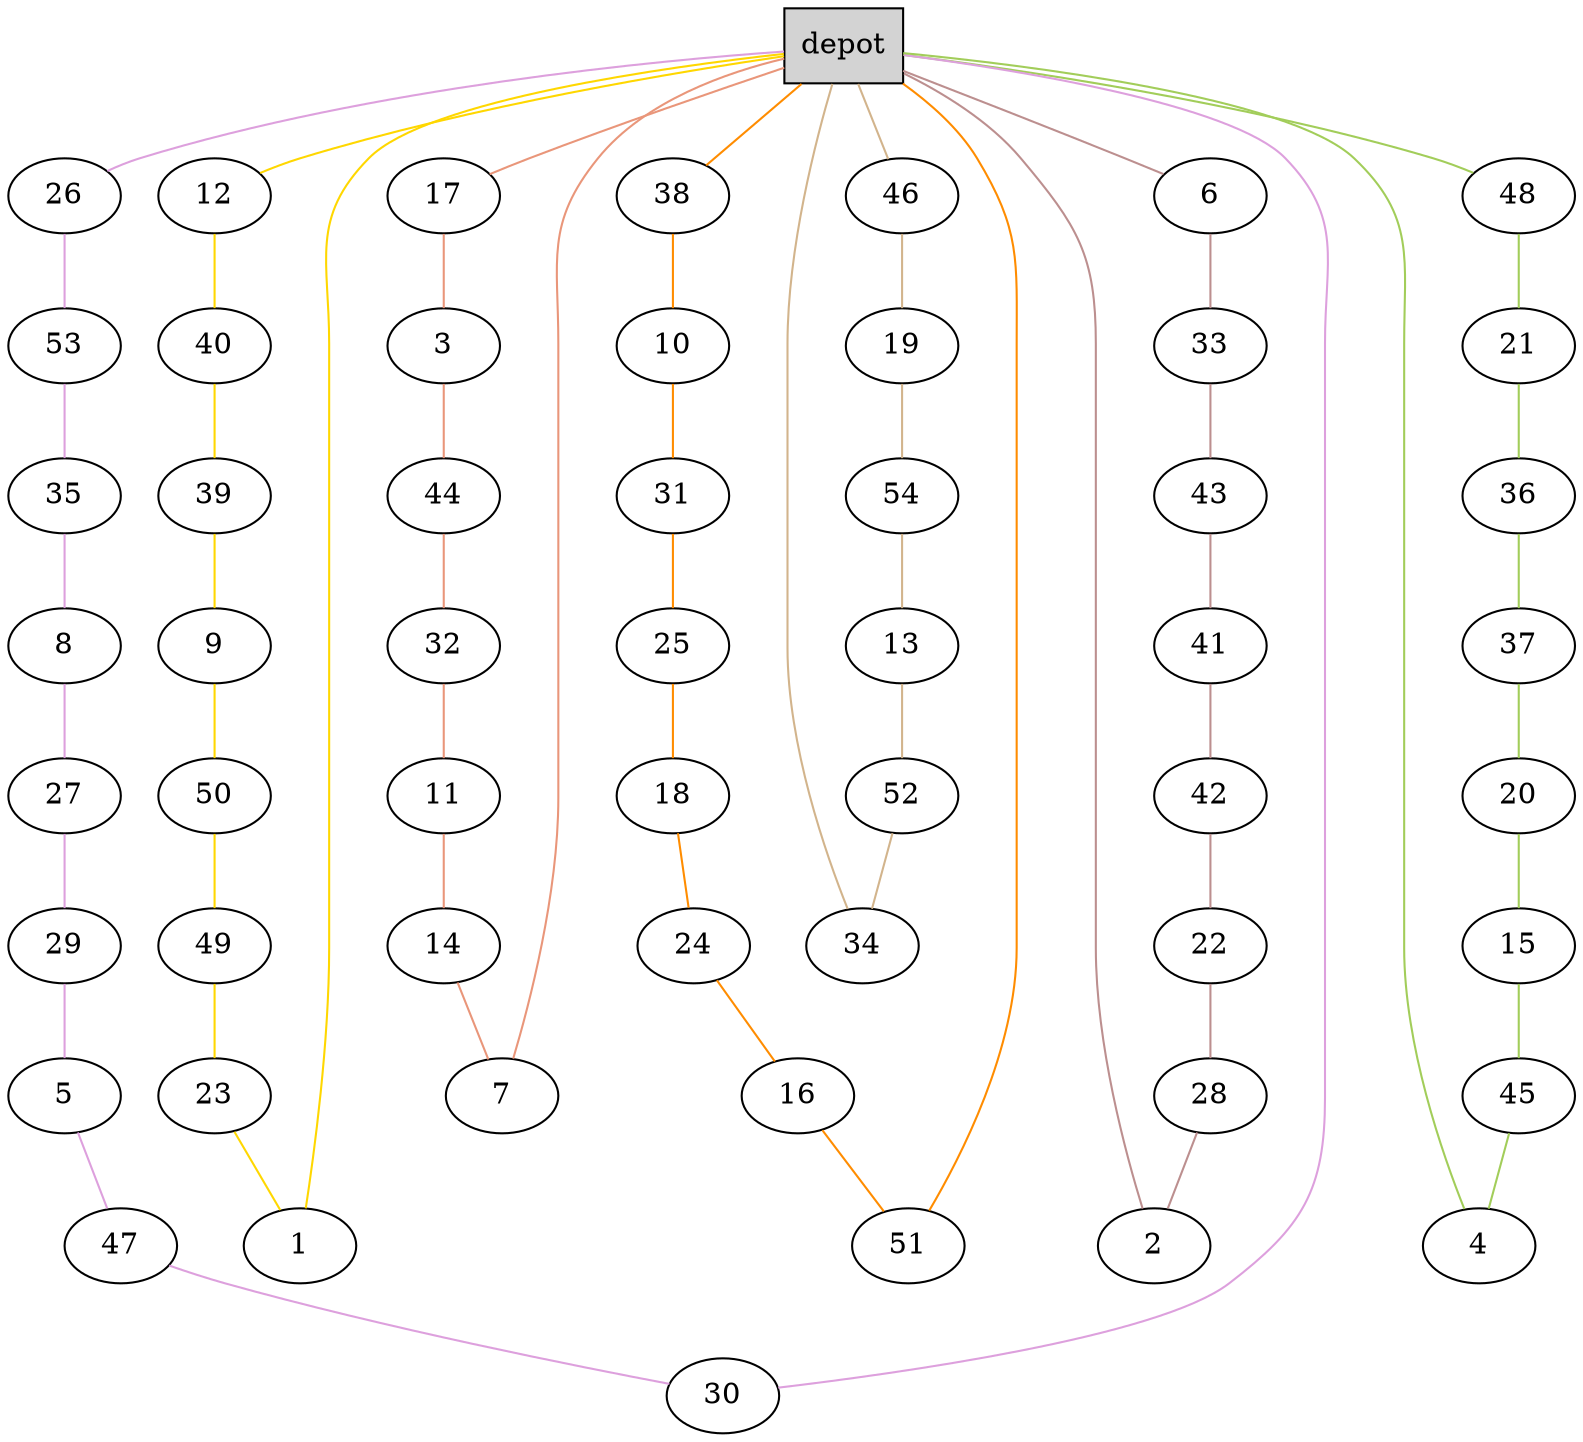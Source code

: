 graph G {
  0[shape = box, label = "depot", style = filled ];
  17[shape = ellipse];
  "0"--"17"[color = darksalmon];
  3[shape = ellipse];
  "17"--"3"[color = darksalmon];
  44[shape = ellipse];
  "3"--"44"[color = darksalmon];
  32[shape = ellipse];
  "44"--"32"[color = darksalmon];
  11[shape = ellipse];
  "32"--"11"[color = darksalmon];
  14[shape = ellipse];
  "11"--"14"[color = darksalmon];
  7[shape = ellipse];
  "14"--"7"[color = darksalmon];
  "7"--"0"[color = darksalmon];
  12[shape = ellipse];
  "0"--"12"[color = gold];
  40[shape = ellipse];
  "12"--"40"[color = gold];
  39[shape = ellipse];
  "40"--"39"[color = gold];
  9[shape = ellipse];
  "39"--"9"[color = gold];
  50[shape = ellipse];
  "9"--"50"[color = gold];
  49[shape = ellipse];
  "50"--"49"[color = gold];
  23[shape = ellipse];
  "49"--"23"[color = gold];
  1[shape = ellipse];
  "23"--"1"[color = gold];
  "1"--"0"[color = gold];
  26[shape = ellipse];
  "0"--"26"[color = plum];
  53[shape = ellipse];
  "26"--"53"[color = plum];
  35[shape = ellipse];
  "53"--"35"[color = plum];
  8[shape = ellipse];
  "35"--"8"[color = plum];
  27[shape = ellipse];
  "8"--"27"[color = plum];
  29[shape = ellipse];
  "27"--"29"[color = plum];
  5[shape = ellipse];
  "29"--"5"[color = plum];
  47[shape = ellipse];
  "5"--"47"[color = plum];
  30[shape = ellipse];
  "47"--"30"[color = plum];
  "30"--"0"[color = plum];
  46[shape = ellipse];
  "0"--"46"[color = tan];
  19[shape = ellipse];
  "46"--"19"[color = tan];
  54[shape = ellipse];
  "19"--"54"[color = tan];
  13[shape = ellipse];
  "54"--"13"[color = tan];
  52[shape = ellipse];
  "13"--"52"[color = tan];
  34[shape = ellipse];
  "52"--"34"[color = tan];
  "34"--"0"[color = tan];
  38[shape = ellipse];
  "0"--"38"[color = darkorange];
  10[shape = ellipse];
  "38"--"10"[color = darkorange];
  31[shape = ellipse];
  "10"--"31"[color = darkorange];
  25[shape = ellipse];
  "31"--"25"[color = darkorange];
  18[shape = ellipse];
  "25"--"18"[color = darkorange];
  24[shape = ellipse];
  "18"--"24"[color = darkorange];
  16[shape = ellipse];
  "24"--"16"[color = darkorange];
  51[shape = ellipse];
  "16"--"51"[color = darkorange];
  "51"--"0"[color = darkorange];
  6[shape = ellipse];
  "0"--"6"[color = rosybrown];
  33[shape = ellipse];
  "6"--"33"[color = rosybrown];
  43[shape = ellipse];
  "33"--"43"[color = rosybrown];
  41[shape = ellipse];
  "43"--"41"[color = rosybrown];
  42[shape = ellipse];
  "41"--"42"[color = rosybrown];
  22[shape = ellipse];
  "42"--"22"[color = rosybrown];
  28[shape = ellipse];
  "22"--"28"[color = rosybrown];
  2[shape = ellipse];
  "28"--"2"[color = rosybrown];
  "2"--"0"[color = rosybrown];
  48[shape = ellipse];
  "0"--"48"[color = darkolivegreen3];
  21[shape = ellipse];
  "48"--"21"[color = darkolivegreen3];
  36[shape = ellipse];
  "21"--"36"[color = darkolivegreen3];
  37[shape = ellipse];
  "36"--"37"[color = darkolivegreen3];
  20[shape = ellipse];
  "37"--"20"[color = darkolivegreen3];
  15[shape = ellipse];
  "20"--"15"[color = darkolivegreen3];
  45[shape = ellipse];
  "15"--"45"[color = darkolivegreen3];
  4[shape = ellipse];
  "45"--"4"[color = darkolivegreen3];
  "4"--"0"[color = darkolivegreen3];
}
